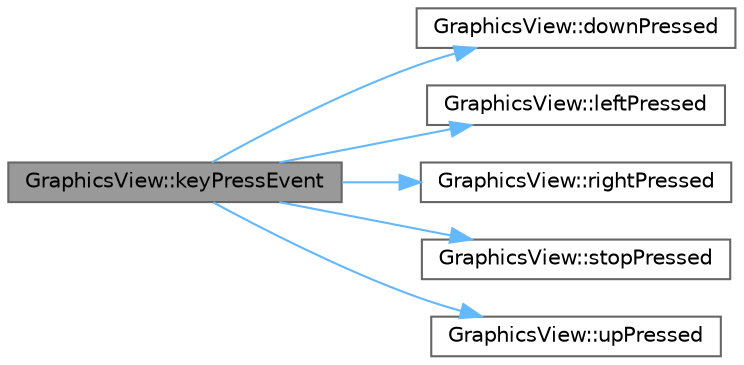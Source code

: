 digraph "GraphicsView::keyPressEvent"
{
 // LATEX_PDF_SIZE
  bgcolor="transparent";
  edge [fontname=Helvetica,fontsize=10,labelfontname=Helvetica,labelfontsize=10];
  node [fontname=Helvetica,fontsize=10,shape=box,height=0.2,width=0.4];
  rankdir="LR";
  Node1 [id="Node000001",label="GraphicsView::keyPressEvent",height=0.2,width=0.4,color="gray40", fillcolor="grey60", style="filled", fontcolor="black",tooltip="Implements key pressed for robot movement."];
  Node1 -> Node2 [id="edge1_Node000001_Node000002",color="steelblue1",style="solid",tooltip=" "];
  Node2 [id="Node000002",label="GraphicsView::downPressed",height=0.2,width=0.4,color="grey40", fillcolor="white", style="filled",URL="$class_graphics_view.html#a2661117f26deda3be4ad73a69d23d463",tooltip=" "];
  Node1 -> Node3 [id="edge2_Node000001_Node000003",color="steelblue1",style="solid",tooltip=" "];
  Node3 [id="Node000003",label="GraphicsView::leftPressed",height=0.2,width=0.4,color="grey40", fillcolor="white", style="filled",URL="$class_graphics_view.html#a6bd677c7dc89dec9e9bf41aa1f2d3d5b",tooltip=" "];
  Node1 -> Node4 [id="edge3_Node000001_Node000004",color="steelblue1",style="solid",tooltip=" "];
  Node4 [id="Node000004",label="GraphicsView::rightPressed",height=0.2,width=0.4,color="grey40", fillcolor="white", style="filled",URL="$class_graphics_view.html#a8eebbad9e46a669ded4c4eff8a80b490",tooltip=" "];
  Node1 -> Node5 [id="edge4_Node000001_Node000005",color="steelblue1",style="solid",tooltip=" "];
  Node5 [id="Node000005",label="GraphicsView::stopPressed",height=0.2,width=0.4,color="grey40", fillcolor="white", style="filled",URL="$class_graphics_view.html#ad9fa806178c7ffab7b5d9addc8caf9e5",tooltip=" "];
  Node1 -> Node6 [id="edge5_Node000001_Node000006",color="steelblue1",style="solid",tooltip=" "];
  Node6 [id="Node000006",label="GraphicsView::upPressed",height=0.2,width=0.4,color="grey40", fillcolor="white", style="filled",URL="$class_graphics_view.html#a496a0d8ded53e5141f94f4dfe3cdac6e",tooltip=" "];
}
